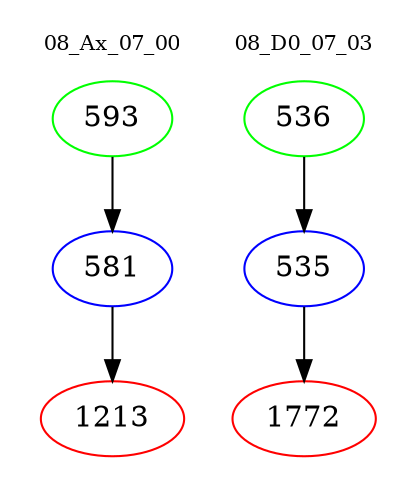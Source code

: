 digraph{
subgraph cluster_0 {
color = white
label = "08_Ax_07_00";
fontsize=10;
T0_593 [label="593", color="green"]
T0_593 -> T0_581 [color="black"]
T0_581 [label="581", color="blue"]
T0_581 -> T0_1213 [color="black"]
T0_1213 [label="1213", color="red"]
}
subgraph cluster_1 {
color = white
label = "08_D0_07_03";
fontsize=10;
T1_536 [label="536", color="green"]
T1_536 -> T1_535 [color="black"]
T1_535 [label="535", color="blue"]
T1_535 -> T1_1772 [color="black"]
T1_1772 [label="1772", color="red"]
}
}
